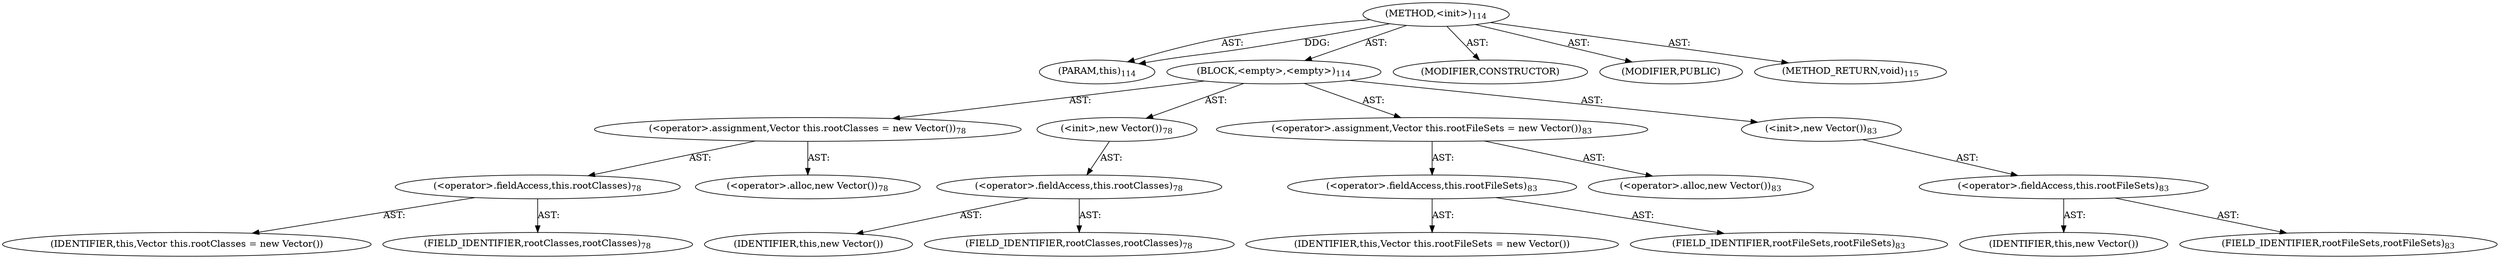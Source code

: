 digraph "&lt;init&gt;" {  
"111669149699" [label = <(METHOD,&lt;init&gt;)<SUB>114</SUB>> ]
"115964117000" [label = <(PARAM,this)<SUB>114</SUB>> ]
"25769803779" [label = <(BLOCK,&lt;empty&gt;,&lt;empty&gt;)<SUB>114</SUB>> ]
"30064771076" [label = <(&lt;operator&gt;.assignment,Vector this.rootClasses = new Vector())<SUB>78</SUB>> ]
"30064771077" [label = <(&lt;operator&gt;.fieldAccess,this.rootClasses)<SUB>78</SUB>> ]
"68719476748" [label = <(IDENTIFIER,this,Vector this.rootClasses = new Vector())> ]
"55834574850" [label = <(FIELD_IDENTIFIER,rootClasses,rootClasses)<SUB>78</SUB>> ]
"30064771078" [label = <(&lt;operator&gt;.alloc,new Vector())<SUB>78</SUB>> ]
"30064771079" [label = <(&lt;init&gt;,new Vector())<SUB>78</SUB>> ]
"30064771080" [label = <(&lt;operator&gt;.fieldAccess,this.rootClasses)<SUB>78</SUB>> ]
"68719476749" [label = <(IDENTIFIER,this,new Vector())> ]
"55834574851" [label = <(FIELD_IDENTIFIER,rootClasses,rootClasses)<SUB>78</SUB>> ]
"30064771081" [label = <(&lt;operator&gt;.assignment,Vector this.rootFileSets = new Vector())<SUB>83</SUB>> ]
"30064771082" [label = <(&lt;operator&gt;.fieldAccess,this.rootFileSets)<SUB>83</SUB>> ]
"68719476750" [label = <(IDENTIFIER,this,Vector this.rootFileSets = new Vector())> ]
"55834574852" [label = <(FIELD_IDENTIFIER,rootFileSets,rootFileSets)<SUB>83</SUB>> ]
"30064771083" [label = <(&lt;operator&gt;.alloc,new Vector())<SUB>83</SUB>> ]
"30064771084" [label = <(&lt;init&gt;,new Vector())<SUB>83</SUB>> ]
"30064771085" [label = <(&lt;operator&gt;.fieldAccess,this.rootFileSets)<SUB>83</SUB>> ]
"68719476751" [label = <(IDENTIFIER,this,new Vector())> ]
"55834574853" [label = <(FIELD_IDENTIFIER,rootFileSets,rootFileSets)<SUB>83</SUB>> ]
"133143986186" [label = <(MODIFIER,CONSTRUCTOR)> ]
"133143986187" [label = <(MODIFIER,PUBLIC)> ]
"128849018883" [label = <(METHOD_RETURN,void)<SUB>115</SUB>> ]
  "111669149699" -> "115964117000"  [ label = "AST: "] 
  "111669149699" -> "25769803779"  [ label = "AST: "] 
  "111669149699" -> "133143986186"  [ label = "AST: "] 
  "111669149699" -> "133143986187"  [ label = "AST: "] 
  "111669149699" -> "128849018883"  [ label = "AST: "] 
  "25769803779" -> "30064771076"  [ label = "AST: "] 
  "25769803779" -> "30064771079"  [ label = "AST: "] 
  "25769803779" -> "30064771081"  [ label = "AST: "] 
  "25769803779" -> "30064771084"  [ label = "AST: "] 
  "30064771076" -> "30064771077"  [ label = "AST: "] 
  "30064771076" -> "30064771078"  [ label = "AST: "] 
  "30064771077" -> "68719476748"  [ label = "AST: "] 
  "30064771077" -> "55834574850"  [ label = "AST: "] 
  "30064771079" -> "30064771080"  [ label = "AST: "] 
  "30064771080" -> "68719476749"  [ label = "AST: "] 
  "30064771080" -> "55834574851"  [ label = "AST: "] 
  "30064771081" -> "30064771082"  [ label = "AST: "] 
  "30064771081" -> "30064771083"  [ label = "AST: "] 
  "30064771082" -> "68719476750"  [ label = "AST: "] 
  "30064771082" -> "55834574852"  [ label = "AST: "] 
  "30064771084" -> "30064771085"  [ label = "AST: "] 
  "30064771085" -> "68719476751"  [ label = "AST: "] 
  "30064771085" -> "55834574853"  [ label = "AST: "] 
  "111669149699" -> "115964117000"  [ label = "DDG: "] 
}

